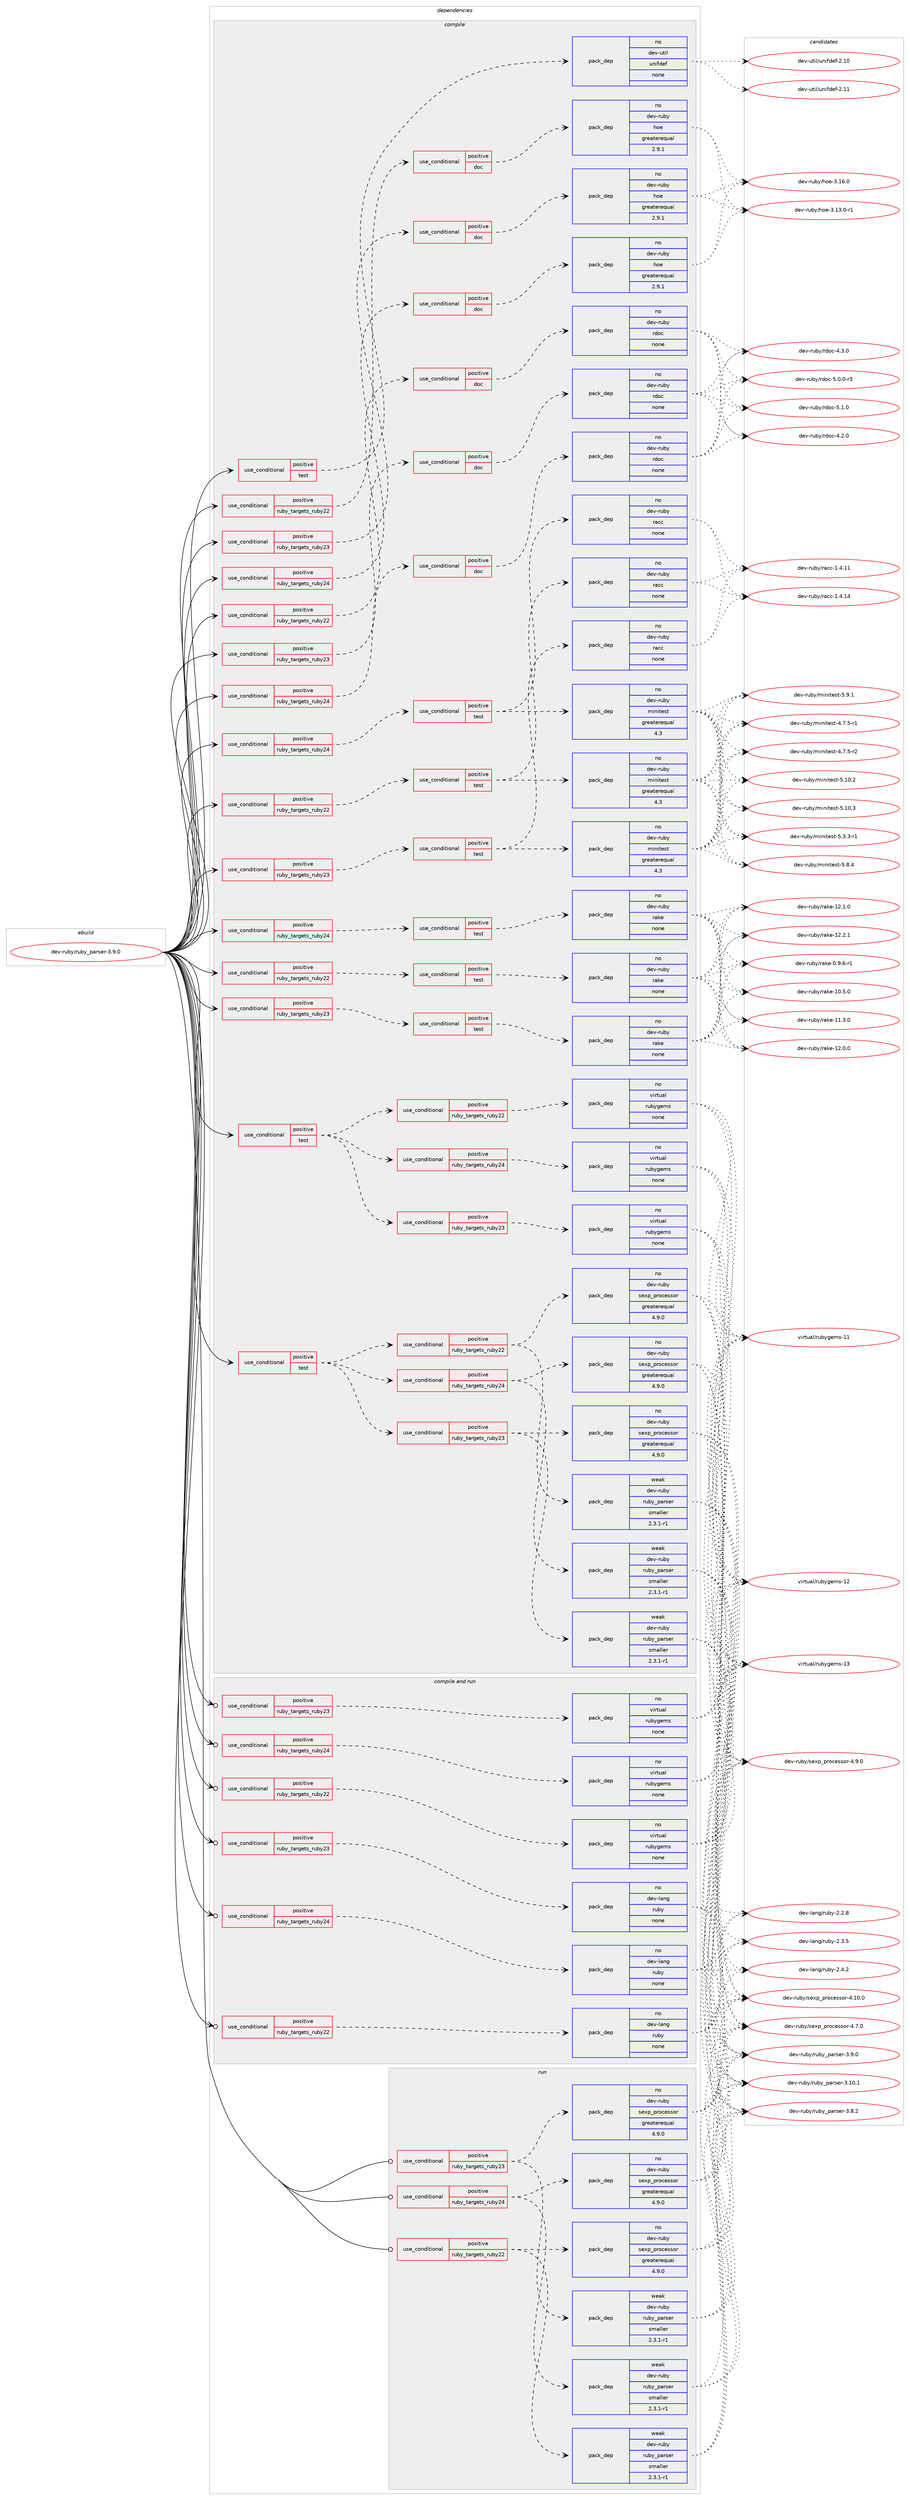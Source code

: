 digraph prolog {

# *************
# Graph options
# *************

newrank=true;
concentrate=true;
compound=true;
graph [rankdir=LR,fontname=Helvetica,fontsize=10,ranksep=1.5];#, ranksep=2.5, nodesep=0.2];
edge  [arrowhead=vee];
node  [fontname=Helvetica,fontsize=10];

# **********
# The ebuild
# **********

subgraph cluster_leftcol {
color=gray;
rank=same;
label=<<i>ebuild</i>>;
id [label="dev-ruby/ruby_parser-3.9.0", color=red, width=4, href="../dev-ruby/ruby_parser-3.9.0.svg"];
}

# ****************
# The dependencies
# ****************

subgraph cluster_midcol {
color=gray;
label=<<i>dependencies</i>>;
subgraph cluster_compile {
fillcolor="#eeeeee";
style=filled;
label=<<i>compile</i>>;
subgraph cond72195 {
dependency269146 [label=<<TABLE BORDER="0" CELLBORDER="1" CELLSPACING="0" CELLPADDING="4"><TR><TD ROWSPAN="3" CELLPADDING="10">use_conditional</TD></TR><TR><TD>positive</TD></TR><TR><TD>ruby_targets_ruby22</TD></TR></TABLE>>, shape=none, color=red];
subgraph cond72196 {
dependency269147 [label=<<TABLE BORDER="0" CELLBORDER="1" CELLSPACING="0" CELLPADDING="4"><TR><TD ROWSPAN="3" CELLPADDING="10">use_conditional</TD></TR><TR><TD>positive</TD></TR><TR><TD>doc</TD></TR></TABLE>>, shape=none, color=red];
subgraph pack192837 {
dependency269148 [label=<<TABLE BORDER="0" CELLBORDER="1" CELLSPACING="0" CELLPADDING="4" WIDTH="220"><TR><TD ROWSPAN="6" CELLPADDING="30">pack_dep</TD></TR><TR><TD WIDTH="110">no</TD></TR><TR><TD>dev-ruby</TD></TR><TR><TD>hoe</TD></TR><TR><TD>greaterequal</TD></TR><TR><TD>2.9.1</TD></TR></TABLE>>, shape=none, color=blue];
}
dependency269147:e -> dependency269148:w [weight=20,style="dashed",arrowhead="vee"];
}
dependency269146:e -> dependency269147:w [weight=20,style="dashed",arrowhead="vee"];
}
id:e -> dependency269146:w [weight=20,style="solid",arrowhead="vee"];
subgraph cond72197 {
dependency269149 [label=<<TABLE BORDER="0" CELLBORDER="1" CELLSPACING="0" CELLPADDING="4"><TR><TD ROWSPAN="3" CELLPADDING="10">use_conditional</TD></TR><TR><TD>positive</TD></TR><TR><TD>ruby_targets_ruby22</TD></TR></TABLE>>, shape=none, color=red];
subgraph cond72198 {
dependency269150 [label=<<TABLE BORDER="0" CELLBORDER="1" CELLSPACING="0" CELLPADDING="4"><TR><TD ROWSPAN="3" CELLPADDING="10">use_conditional</TD></TR><TR><TD>positive</TD></TR><TR><TD>doc</TD></TR></TABLE>>, shape=none, color=red];
subgraph pack192838 {
dependency269151 [label=<<TABLE BORDER="0" CELLBORDER="1" CELLSPACING="0" CELLPADDING="4" WIDTH="220"><TR><TD ROWSPAN="6" CELLPADDING="30">pack_dep</TD></TR><TR><TD WIDTH="110">no</TD></TR><TR><TD>dev-ruby</TD></TR><TR><TD>rdoc</TD></TR><TR><TD>none</TD></TR><TR><TD></TD></TR></TABLE>>, shape=none, color=blue];
}
dependency269150:e -> dependency269151:w [weight=20,style="dashed",arrowhead="vee"];
}
dependency269149:e -> dependency269150:w [weight=20,style="dashed",arrowhead="vee"];
}
id:e -> dependency269149:w [weight=20,style="solid",arrowhead="vee"];
subgraph cond72199 {
dependency269152 [label=<<TABLE BORDER="0" CELLBORDER="1" CELLSPACING="0" CELLPADDING="4"><TR><TD ROWSPAN="3" CELLPADDING="10">use_conditional</TD></TR><TR><TD>positive</TD></TR><TR><TD>ruby_targets_ruby22</TD></TR></TABLE>>, shape=none, color=red];
subgraph cond72200 {
dependency269153 [label=<<TABLE BORDER="0" CELLBORDER="1" CELLSPACING="0" CELLPADDING="4"><TR><TD ROWSPAN="3" CELLPADDING="10">use_conditional</TD></TR><TR><TD>positive</TD></TR><TR><TD>test</TD></TR></TABLE>>, shape=none, color=red];
subgraph pack192839 {
dependency269154 [label=<<TABLE BORDER="0" CELLBORDER="1" CELLSPACING="0" CELLPADDING="4" WIDTH="220"><TR><TD ROWSPAN="6" CELLPADDING="30">pack_dep</TD></TR><TR><TD WIDTH="110">no</TD></TR><TR><TD>dev-ruby</TD></TR><TR><TD>racc</TD></TR><TR><TD>none</TD></TR><TR><TD></TD></TR></TABLE>>, shape=none, color=blue];
}
dependency269153:e -> dependency269154:w [weight=20,style="dashed",arrowhead="vee"];
subgraph pack192840 {
dependency269155 [label=<<TABLE BORDER="0" CELLBORDER="1" CELLSPACING="0" CELLPADDING="4" WIDTH="220"><TR><TD ROWSPAN="6" CELLPADDING="30">pack_dep</TD></TR><TR><TD WIDTH="110">no</TD></TR><TR><TD>dev-ruby</TD></TR><TR><TD>minitest</TD></TR><TR><TD>greaterequal</TD></TR><TR><TD>4.3</TD></TR></TABLE>>, shape=none, color=blue];
}
dependency269153:e -> dependency269155:w [weight=20,style="dashed",arrowhead="vee"];
}
dependency269152:e -> dependency269153:w [weight=20,style="dashed",arrowhead="vee"];
}
id:e -> dependency269152:w [weight=20,style="solid",arrowhead="vee"];
subgraph cond72201 {
dependency269156 [label=<<TABLE BORDER="0" CELLBORDER="1" CELLSPACING="0" CELLPADDING="4"><TR><TD ROWSPAN="3" CELLPADDING="10">use_conditional</TD></TR><TR><TD>positive</TD></TR><TR><TD>ruby_targets_ruby22</TD></TR></TABLE>>, shape=none, color=red];
subgraph cond72202 {
dependency269157 [label=<<TABLE BORDER="0" CELLBORDER="1" CELLSPACING="0" CELLPADDING="4"><TR><TD ROWSPAN="3" CELLPADDING="10">use_conditional</TD></TR><TR><TD>positive</TD></TR><TR><TD>test</TD></TR></TABLE>>, shape=none, color=red];
subgraph pack192841 {
dependency269158 [label=<<TABLE BORDER="0" CELLBORDER="1" CELLSPACING="0" CELLPADDING="4" WIDTH="220"><TR><TD ROWSPAN="6" CELLPADDING="30">pack_dep</TD></TR><TR><TD WIDTH="110">no</TD></TR><TR><TD>dev-ruby</TD></TR><TR><TD>rake</TD></TR><TR><TD>none</TD></TR><TR><TD></TD></TR></TABLE>>, shape=none, color=blue];
}
dependency269157:e -> dependency269158:w [weight=20,style="dashed",arrowhead="vee"];
}
dependency269156:e -> dependency269157:w [weight=20,style="dashed",arrowhead="vee"];
}
id:e -> dependency269156:w [weight=20,style="solid",arrowhead="vee"];
subgraph cond72203 {
dependency269159 [label=<<TABLE BORDER="0" CELLBORDER="1" CELLSPACING="0" CELLPADDING="4"><TR><TD ROWSPAN="3" CELLPADDING="10">use_conditional</TD></TR><TR><TD>positive</TD></TR><TR><TD>ruby_targets_ruby23</TD></TR></TABLE>>, shape=none, color=red];
subgraph cond72204 {
dependency269160 [label=<<TABLE BORDER="0" CELLBORDER="1" CELLSPACING="0" CELLPADDING="4"><TR><TD ROWSPAN="3" CELLPADDING="10">use_conditional</TD></TR><TR><TD>positive</TD></TR><TR><TD>doc</TD></TR></TABLE>>, shape=none, color=red];
subgraph pack192842 {
dependency269161 [label=<<TABLE BORDER="0" CELLBORDER="1" CELLSPACING="0" CELLPADDING="4" WIDTH="220"><TR><TD ROWSPAN="6" CELLPADDING="30">pack_dep</TD></TR><TR><TD WIDTH="110">no</TD></TR><TR><TD>dev-ruby</TD></TR><TR><TD>hoe</TD></TR><TR><TD>greaterequal</TD></TR><TR><TD>2.9.1</TD></TR></TABLE>>, shape=none, color=blue];
}
dependency269160:e -> dependency269161:w [weight=20,style="dashed",arrowhead="vee"];
}
dependency269159:e -> dependency269160:w [weight=20,style="dashed",arrowhead="vee"];
}
id:e -> dependency269159:w [weight=20,style="solid",arrowhead="vee"];
subgraph cond72205 {
dependency269162 [label=<<TABLE BORDER="0" CELLBORDER="1" CELLSPACING="0" CELLPADDING="4"><TR><TD ROWSPAN="3" CELLPADDING="10">use_conditional</TD></TR><TR><TD>positive</TD></TR><TR><TD>ruby_targets_ruby23</TD></TR></TABLE>>, shape=none, color=red];
subgraph cond72206 {
dependency269163 [label=<<TABLE BORDER="0" CELLBORDER="1" CELLSPACING="0" CELLPADDING="4"><TR><TD ROWSPAN="3" CELLPADDING="10">use_conditional</TD></TR><TR><TD>positive</TD></TR><TR><TD>doc</TD></TR></TABLE>>, shape=none, color=red];
subgraph pack192843 {
dependency269164 [label=<<TABLE BORDER="0" CELLBORDER="1" CELLSPACING="0" CELLPADDING="4" WIDTH="220"><TR><TD ROWSPAN="6" CELLPADDING="30">pack_dep</TD></TR><TR><TD WIDTH="110">no</TD></TR><TR><TD>dev-ruby</TD></TR><TR><TD>rdoc</TD></TR><TR><TD>none</TD></TR><TR><TD></TD></TR></TABLE>>, shape=none, color=blue];
}
dependency269163:e -> dependency269164:w [weight=20,style="dashed",arrowhead="vee"];
}
dependency269162:e -> dependency269163:w [weight=20,style="dashed",arrowhead="vee"];
}
id:e -> dependency269162:w [weight=20,style="solid",arrowhead="vee"];
subgraph cond72207 {
dependency269165 [label=<<TABLE BORDER="0" CELLBORDER="1" CELLSPACING="0" CELLPADDING="4"><TR><TD ROWSPAN="3" CELLPADDING="10">use_conditional</TD></TR><TR><TD>positive</TD></TR><TR><TD>ruby_targets_ruby23</TD></TR></TABLE>>, shape=none, color=red];
subgraph cond72208 {
dependency269166 [label=<<TABLE BORDER="0" CELLBORDER="1" CELLSPACING="0" CELLPADDING="4"><TR><TD ROWSPAN="3" CELLPADDING="10">use_conditional</TD></TR><TR><TD>positive</TD></TR><TR><TD>test</TD></TR></TABLE>>, shape=none, color=red];
subgraph pack192844 {
dependency269167 [label=<<TABLE BORDER="0" CELLBORDER="1" CELLSPACING="0" CELLPADDING="4" WIDTH="220"><TR><TD ROWSPAN="6" CELLPADDING="30">pack_dep</TD></TR><TR><TD WIDTH="110">no</TD></TR><TR><TD>dev-ruby</TD></TR><TR><TD>racc</TD></TR><TR><TD>none</TD></TR><TR><TD></TD></TR></TABLE>>, shape=none, color=blue];
}
dependency269166:e -> dependency269167:w [weight=20,style="dashed",arrowhead="vee"];
subgraph pack192845 {
dependency269168 [label=<<TABLE BORDER="0" CELLBORDER="1" CELLSPACING="0" CELLPADDING="4" WIDTH="220"><TR><TD ROWSPAN="6" CELLPADDING="30">pack_dep</TD></TR><TR><TD WIDTH="110">no</TD></TR><TR><TD>dev-ruby</TD></TR><TR><TD>minitest</TD></TR><TR><TD>greaterequal</TD></TR><TR><TD>4.3</TD></TR></TABLE>>, shape=none, color=blue];
}
dependency269166:e -> dependency269168:w [weight=20,style="dashed",arrowhead="vee"];
}
dependency269165:e -> dependency269166:w [weight=20,style="dashed",arrowhead="vee"];
}
id:e -> dependency269165:w [weight=20,style="solid",arrowhead="vee"];
subgraph cond72209 {
dependency269169 [label=<<TABLE BORDER="0" CELLBORDER="1" CELLSPACING="0" CELLPADDING="4"><TR><TD ROWSPAN="3" CELLPADDING="10">use_conditional</TD></TR><TR><TD>positive</TD></TR><TR><TD>ruby_targets_ruby23</TD></TR></TABLE>>, shape=none, color=red];
subgraph cond72210 {
dependency269170 [label=<<TABLE BORDER="0" CELLBORDER="1" CELLSPACING="0" CELLPADDING="4"><TR><TD ROWSPAN="3" CELLPADDING="10">use_conditional</TD></TR><TR><TD>positive</TD></TR><TR><TD>test</TD></TR></TABLE>>, shape=none, color=red];
subgraph pack192846 {
dependency269171 [label=<<TABLE BORDER="0" CELLBORDER="1" CELLSPACING="0" CELLPADDING="4" WIDTH="220"><TR><TD ROWSPAN="6" CELLPADDING="30">pack_dep</TD></TR><TR><TD WIDTH="110">no</TD></TR><TR><TD>dev-ruby</TD></TR><TR><TD>rake</TD></TR><TR><TD>none</TD></TR><TR><TD></TD></TR></TABLE>>, shape=none, color=blue];
}
dependency269170:e -> dependency269171:w [weight=20,style="dashed",arrowhead="vee"];
}
dependency269169:e -> dependency269170:w [weight=20,style="dashed",arrowhead="vee"];
}
id:e -> dependency269169:w [weight=20,style="solid",arrowhead="vee"];
subgraph cond72211 {
dependency269172 [label=<<TABLE BORDER="0" CELLBORDER="1" CELLSPACING="0" CELLPADDING="4"><TR><TD ROWSPAN="3" CELLPADDING="10">use_conditional</TD></TR><TR><TD>positive</TD></TR><TR><TD>ruby_targets_ruby24</TD></TR></TABLE>>, shape=none, color=red];
subgraph cond72212 {
dependency269173 [label=<<TABLE BORDER="0" CELLBORDER="1" CELLSPACING="0" CELLPADDING="4"><TR><TD ROWSPAN="3" CELLPADDING="10">use_conditional</TD></TR><TR><TD>positive</TD></TR><TR><TD>doc</TD></TR></TABLE>>, shape=none, color=red];
subgraph pack192847 {
dependency269174 [label=<<TABLE BORDER="0" CELLBORDER="1" CELLSPACING="0" CELLPADDING="4" WIDTH="220"><TR><TD ROWSPAN="6" CELLPADDING="30">pack_dep</TD></TR><TR><TD WIDTH="110">no</TD></TR><TR><TD>dev-ruby</TD></TR><TR><TD>hoe</TD></TR><TR><TD>greaterequal</TD></TR><TR><TD>2.9.1</TD></TR></TABLE>>, shape=none, color=blue];
}
dependency269173:e -> dependency269174:w [weight=20,style="dashed",arrowhead="vee"];
}
dependency269172:e -> dependency269173:w [weight=20,style="dashed",arrowhead="vee"];
}
id:e -> dependency269172:w [weight=20,style="solid",arrowhead="vee"];
subgraph cond72213 {
dependency269175 [label=<<TABLE BORDER="0" CELLBORDER="1" CELLSPACING="0" CELLPADDING="4"><TR><TD ROWSPAN="3" CELLPADDING="10">use_conditional</TD></TR><TR><TD>positive</TD></TR><TR><TD>ruby_targets_ruby24</TD></TR></TABLE>>, shape=none, color=red];
subgraph cond72214 {
dependency269176 [label=<<TABLE BORDER="0" CELLBORDER="1" CELLSPACING="0" CELLPADDING="4"><TR><TD ROWSPAN="3" CELLPADDING="10">use_conditional</TD></TR><TR><TD>positive</TD></TR><TR><TD>doc</TD></TR></TABLE>>, shape=none, color=red];
subgraph pack192848 {
dependency269177 [label=<<TABLE BORDER="0" CELLBORDER="1" CELLSPACING="0" CELLPADDING="4" WIDTH="220"><TR><TD ROWSPAN="6" CELLPADDING="30">pack_dep</TD></TR><TR><TD WIDTH="110">no</TD></TR><TR><TD>dev-ruby</TD></TR><TR><TD>rdoc</TD></TR><TR><TD>none</TD></TR><TR><TD></TD></TR></TABLE>>, shape=none, color=blue];
}
dependency269176:e -> dependency269177:w [weight=20,style="dashed",arrowhead="vee"];
}
dependency269175:e -> dependency269176:w [weight=20,style="dashed",arrowhead="vee"];
}
id:e -> dependency269175:w [weight=20,style="solid",arrowhead="vee"];
subgraph cond72215 {
dependency269178 [label=<<TABLE BORDER="0" CELLBORDER="1" CELLSPACING="0" CELLPADDING="4"><TR><TD ROWSPAN="3" CELLPADDING="10">use_conditional</TD></TR><TR><TD>positive</TD></TR><TR><TD>ruby_targets_ruby24</TD></TR></TABLE>>, shape=none, color=red];
subgraph cond72216 {
dependency269179 [label=<<TABLE BORDER="0" CELLBORDER="1" CELLSPACING="0" CELLPADDING="4"><TR><TD ROWSPAN="3" CELLPADDING="10">use_conditional</TD></TR><TR><TD>positive</TD></TR><TR><TD>test</TD></TR></TABLE>>, shape=none, color=red];
subgraph pack192849 {
dependency269180 [label=<<TABLE BORDER="0" CELLBORDER="1" CELLSPACING="0" CELLPADDING="4" WIDTH="220"><TR><TD ROWSPAN="6" CELLPADDING="30">pack_dep</TD></TR><TR><TD WIDTH="110">no</TD></TR><TR><TD>dev-ruby</TD></TR><TR><TD>racc</TD></TR><TR><TD>none</TD></TR><TR><TD></TD></TR></TABLE>>, shape=none, color=blue];
}
dependency269179:e -> dependency269180:w [weight=20,style="dashed",arrowhead="vee"];
subgraph pack192850 {
dependency269181 [label=<<TABLE BORDER="0" CELLBORDER="1" CELLSPACING="0" CELLPADDING="4" WIDTH="220"><TR><TD ROWSPAN="6" CELLPADDING="30">pack_dep</TD></TR><TR><TD WIDTH="110">no</TD></TR><TR><TD>dev-ruby</TD></TR><TR><TD>minitest</TD></TR><TR><TD>greaterequal</TD></TR><TR><TD>4.3</TD></TR></TABLE>>, shape=none, color=blue];
}
dependency269179:e -> dependency269181:w [weight=20,style="dashed",arrowhead="vee"];
}
dependency269178:e -> dependency269179:w [weight=20,style="dashed",arrowhead="vee"];
}
id:e -> dependency269178:w [weight=20,style="solid",arrowhead="vee"];
subgraph cond72217 {
dependency269182 [label=<<TABLE BORDER="0" CELLBORDER="1" CELLSPACING="0" CELLPADDING="4"><TR><TD ROWSPAN="3" CELLPADDING="10">use_conditional</TD></TR><TR><TD>positive</TD></TR><TR><TD>ruby_targets_ruby24</TD></TR></TABLE>>, shape=none, color=red];
subgraph cond72218 {
dependency269183 [label=<<TABLE BORDER="0" CELLBORDER="1" CELLSPACING="0" CELLPADDING="4"><TR><TD ROWSPAN="3" CELLPADDING="10">use_conditional</TD></TR><TR><TD>positive</TD></TR><TR><TD>test</TD></TR></TABLE>>, shape=none, color=red];
subgraph pack192851 {
dependency269184 [label=<<TABLE BORDER="0" CELLBORDER="1" CELLSPACING="0" CELLPADDING="4" WIDTH="220"><TR><TD ROWSPAN="6" CELLPADDING="30">pack_dep</TD></TR><TR><TD WIDTH="110">no</TD></TR><TR><TD>dev-ruby</TD></TR><TR><TD>rake</TD></TR><TR><TD>none</TD></TR><TR><TD></TD></TR></TABLE>>, shape=none, color=blue];
}
dependency269183:e -> dependency269184:w [weight=20,style="dashed",arrowhead="vee"];
}
dependency269182:e -> dependency269183:w [weight=20,style="dashed",arrowhead="vee"];
}
id:e -> dependency269182:w [weight=20,style="solid",arrowhead="vee"];
subgraph cond72219 {
dependency269185 [label=<<TABLE BORDER="0" CELLBORDER="1" CELLSPACING="0" CELLPADDING="4"><TR><TD ROWSPAN="3" CELLPADDING="10">use_conditional</TD></TR><TR><TD>positive</TD></TR><TR><TD>test</TD></TR></TABLE>>, shape=none, color=red];
subgraph cond72220 {
dependency269186 [label=<<TABLE BORDER="0" CELLBORDER="1" CELLSPACING="0" CELLPADDING="4"><TR><TD ROWSPAN="3" CELLPADDING="10">use_conditional</TD></TR><TR><TD>positive</TD></TR><TR><TD>ruby_targets_ruby22</TD></TR></TABLE>>, shape=none, color=red];
subgraph pack192852 {
dependency269187 [label=<<TABLE BORDER="0" CELLBORDER="1" CELLSPACING="0" CELLPADDING="4" WIDTH="220"><TR><TD ROWSPAN="6" CELLPADDING="30">pack_dep</TD></TR><TR><TD WIDTH="110">no</TD></TR><TR><TD>dev-ruby</TD></TR><TR><TD>sexp_processor</TD></TR><TR><TD>greaterequal</TD></TR><TR><TD>4.9.0</TD></TR></TABLE>>, shape=none, color=blue];
}
dependency269186:e -> dependency269187:w [weight=20,style="dashed",arrowhead="vee"];
subgraph pack192853 {
dependency269188 [label=<<TABLE BORDER="0" CELLBORDER="1" CELLSPACING="0" CELLPADDING="4" WIDTH="220"><TR><TD ROWSPAN="6" CELLPADDING="30">pack_dep</TD></TR><TR><TD WIDTH="110">weak</TD></TR><TR><TD>dev-ruby</TD></TR><TR><TD>ruby_parser</TD></TR><TR><TD>smaller</TD></TR><TR><TD>2.3.1-r1</TD></TR></TABLE>>, shape=none, color=blue];
}
dependency269186:e -> dependency269188:w [weight=20,style="dashed",arrowhead="vee"];
}
dependency269185:e -> dependency269186:w [weight=20,style="dashed",arrowhead="vee"];
subgraph cond72221 {
dependency269189 [label=<<TABLE BORDER="0" CELLBORDER="1" CELLSPACING="0" CELLPADDING="4"><TR><TD ROWSPAN="3" CELLPADDING="10">use_conditional</TD></TR><TR><TD>positive</TD></TR><TR><TD>ruby_targets_ruby23</TD></TR></TABLE>>, shape=none, color=red];
subgraph pack192854 {
dependency269190 [label=<<TABLE BORDER="0" CELLBORDER="1" CELLSPACING="0" CELLPADDING="4" WIDTH="220"><TR><TD ROWSPAN="6" CELLPADDING="30">pack_dep</TD></TR><TR><TD WIDTH="110">no</TD></TR><TR><TD>dev-ruby</TD></TR><TR><TD>sexp_processor</TD></TR><TR><TD>greaterequal</TD></TR><TR><TD>4.9.0</TD></TR></TABLE>>, shape=none, color=blue];
}
dependency269189:e -> dependency269190:w [weight=20,style="dashed",arrowhead="vee"];
subgraph pack192855 {
dependency269191 [label=<<TABLE BORDER="0" CELLBORDER="1" CELLSPACING="0" CELLPADDING="4" WIDTH="220"><TR><TD ROWSPAN="6" CELLPADDING="30">pack_dep</TD></TR><TR><TD WIDTH="110">weak</TD></TR><TR><TD>dev-ruby</TD></TR><TR><TD>ruby_parser</TD></TR><TR><TD>smaller</TD></TR><TR><TD>2.3.1-r1</TD></TR></TABLE>>, shape=none, color=blue];
}
dependency269189:e -> dependency269191:w [weight=20,style="dashed",arrowhead="vee"];
}
dependency269185:e -> dependency269189:w [weight=20,style="dashed",arrowhead="vee"];
subgraph cond72222 {
dependency269192 [label=<<TABLE BORDER="0" CELLBORDER="1" CELLSPACING="0" CELLPADDING="4"><TR><TD ROWSPAN="3" CELLPADDING="10">use_conditional</TD></TR><TR><TD>positive</TD></TR><TR><TD>ruby_targets_ruby24</TD></TR></TABLE>>, shape=none, color=red];
subgraph pack192856 {
dependency269193 [label=<<TABLE BORDER="0" CELLBORDER="1" CELLSPACING="0" CELLPADDING="4" WIDTH="220"><TR><TD ROWSPAN="6" CELLPADDING="30">pack_dep</TD></TR><TR><TD WIDTH="110">no</TD></TR><TR><TD>dev-ruby</TD></TR><TR><TD>sexp_processor</TD></TR><TR><TD>greaterequal</TD></TR><TR><TD>4.9.0</TD></TR></TABLE>>, shape=none, color=blue];
}
dependency269192:e -> dependency269193:w [weight=20,style="dashed",arrowhead="vee"];
subgraph pack192857 {
dependency269194 [label=<<TABLE BORDER="0" CELLBORDER="1" CELLSPACING="0" CELLPADDING="4" WIDTH="220"><TR><TD ROWSPAN="6" CELLPADDING="30">pack_dep</TD></TR><TR><TD WIDTH="110">weak</TD></TR><TR><TD>dev-ruby</TD></TR><TR><TD>ruby_parser</TD></TR><TR><TD>smaller</TD></TR><TR><TD>2.3.1-r1</TD></TR></TABLE>>, shape=none, color=blue];
}
dependency269192:e -> dependency269194:w [weight=20,style="dashed",arrowhead="vee"];
}
dependency269185:e -> dependency269192:w [weight=20,style="dashed",arrowhead="vee"];
}
id:e -> dependency269185:w [weight=20,style="solid",arrowhead="vee"];
subgraph cond72223 {
dependency269195 [label=<<TABLE BORDER="0" CELLBORDER="1" CELLSPACING="0" CELLPADDING="4"><TR><TD ROWSPAN="3" CELLPADDING="10">use_conditional</TD></TR><TR><TD>positive</TD></TR><TR><TD>test</TD></TR></TABLE>>, shape=none, color=red];
subgraph cond72224 {
dependency269196 [label=<<TABLE BORDER="0" CELLBORDER="1" CELLSPACING="0" CELLPADDING="4"><TR><TD ROWSPAN="3" CELLPADDING="10">use_conditional</TD></TR><TR><TD>positive</TD></TR><TR><TD>ruby_targets_ruby22</TD></TR></TABLE>>, shape=none, color=red];
subgraph pack192858 {
dependency269197 [label=<<TABLE BORDER="0" CELLBORDER="1" CELLSPACING="0" CELLPADDING="4" WIDTH="220"><TR><TD ROWSPAN="6" CELLPADDING="30">pack_dep</TD></TR><TR><TD WIDTH="110">no</TD></TR><TR><TD>virtual</TD></TR><TR><TD>rubygems</TD></TR><TR><TD>none</TD></TR><TR><TD></TD></TR></TABLE>>, shape=none, color=blue];
}
dependency269196:e -> dependency269197:w [weight=20,style="dashed",arrowhead="vee"];
}
dependency269195:e -> dependency269196:w [weight=20,style="dashed",arrowhead="vee"];
subgraph cond72225 {
dependency269198 [label=<<TABLE BORDER="0" CELLBORDER="1" CELLSPACING="0" CELLPADDING="4"><TR><TD ROWSPAN="3" CELLPADDING="10">use_conditional</TD></TR><TR><TD>positive</TD></TR><TR><TD>ruby_targets_ruby23</TD></TR></TABLE>>, shape=none, color=red];
subgraph pack192859 {
dependency269199 [label=<<TABLE BORDER="0" CELLBORDER="1" CELLSPACING="0" CELLPADDING="4" WIDTH="220"><TR><TD ROWSPAN="6" CELLPADDING="30">pack_dep</TD></TR><TR><TD WIDTH="110">no</TD></TR><TR><TD>virtual</TD></TR><TR><TD>rubygems</TD></TR><TR><TD>none</TD></TR><TR><TD></TD></TR></TABLE>>, shape=none, color=blue];
}
dependency269198:e -> dependency269199:w [weight=20,style="dashed",arrowhead="vee"];
}
dependency269195:e -> dependency269198:w [weight=20,style="dashed",arrowhead="vee"];
subgraph cond72226 {
dependency269200 [label=<<TABLE BORDER="0" CELLBORDER="1" CELLSPACING="0" CELLPADDING="4"><TR><TD ROWSPAN="3" CELLPADDING="10">use_conditional</TD></TR><TR><TD>positive</TD></TR><TR><TD>ruby_targets_ruby24</TD></TR></TABLE>>, shape=none, color=red];
subgraph pack192860 {
dependency269201 [label=<<TABLE BORDER="0" CELLBORDER="1" CELLSPACING="0" CELLPADDING="4" WIDTH="220"><TR><TD ROWSPAN="6" CELLPADDING="30">pack_dep</TD></TR><TR><TD WIDTH="110">no</TD></TR><TR><TD>virtual</TD></TR><TR><TD>rubygems</TD></TR><TR><TD>none</TD></TR><TR><TD></TD></TR></TABLE>>, shape=none, color=blue];
}
dependency269200:e -> dependency269201:w [weight=20,style="dashed",arrowhead="vee"];
}
dependency269195:e -> dependency269200:w [weight=20,style="dashed",arrowhead="vee"];
}
id:e -> dependency269195:w [weight=20,style="solid",arrowhead="vee"];
subgraph cond72227 {
dependency269202 [label=<<TABLE BORDER="0" CELLBORDER="1" CELLSPACING="0" CELLPADDING="4"><TR><TD ROWSPAN="3" CELLPADDING="10">use_conditional</TD></TR><TR><TD>positive</TD></TR><TR><TD>test</TD></TR></TABLE>>, shape=none, color=red];
subgraph pack192861 {
dependency269203 [label=<<TABLE BORDER="0" CELLBORDER="1" CELLSPACING="0" CELLPADDING="4" WIDTH="220"><TR><TD ROWSPAN="6" CELLPADDING="30">pack_dep</TD></TR><TR><TD WIDTH="110">no</TD></TR><TR><TD>dev-util</TD></TR><TR><TD>unifdef</TD></TR><TR><TD>none</TD></TR><TR><TD></TD></TR></TABLE>>, shape=none, color=blue];
}
dependency269202:e -> dependency269203:w [weight=20,style="dashed",arrowhead="vee"];
}
id:e -> dependency269202:w [weight=20,style="solid",arrowhead="vee"];
}
subgraph cluster_compileandrun {
fillcolor="#eeeeee";
style=filled;
label=<<i>compile and run</i>>;
subgraph cond72228 {
dependency269204 [label=<<TABLE BORDER="0" CELLBORDER="1" CELLSPACING="0" CELLPADDING="4"><TR><TD ROWSPAN="3" CELLPADDING="10">use_conditional</TD></TR><TR><TD>positive</TD></TR><TR><TD>ruby_targets_ruby22</TD></TR></TABLE>>, shape=none, color=red];
subgraph pack192862 {
dependency269205 [label=<<TABLE BORDER="0" CELLBORDER="1" CELLSPACING="0" CELLPADDING="4" WIDTH="220"><TR><TD ROWSPAN="6" CELLPADDING="30">pack_dep</TD></TR><TR><TD WIDTH="110">no</TD></TR><TR><TD>dev-lang</TD></TR><TR><TD>ruby</TD></TR><TR><TD>none</TD></TR><TR><TD></TD></TR></TABLE>>, shape=none, color=blue];
}
dependency269204:e -> dependency269205:w [weight=20,style="dashed",arrowhead="vee"];
}
id:e -> dependency269204:w [weight=20,style="solid",arrowhead="odotvee"];
subgraph cond72229 {
dependency269206 [label=<<TABLE BORDER="0" CELLBORDER="1" CELLSPACING="0" CELLPADDING="4"><TR><TD ROWSPAN="3" CELLPADDING="10">use_conditional</TD></TR><TR><TD>positive</TD></TR><TR><TD>ruby_targets_ruby22</TD></TR></TABLE>>, shape=none, color=red];
subgraph pack192863 {
dependency269207 [label=<<TABLE BORDER="0" CELLBORDER="1" CELLSPACING="0" CELLPADDING="4" WIDTH="220"><TR><TD ROWSPAN="6" CELLPADDING="30">pack_dep</TD></TR><TR><TD WIDTH="110">no</TD></TR><TR><TD>virtual</TD></TR><TR><TD>rubygems</TD></TR><TR><TD>none</TD></TR><TR><TD></TD></TR></TABLE>>, shape=none, color=blue];
}
dependency269206:e -> dependency269207:w [weight=20,style="dashed",arrowhead="vee"];
}
id:e -> dependency269206:w [weight=20,style="solid",arrowhead="odotvee"];
subgraph cond72230 {
dependency269208 [label=<<TABLE BORDER="0" CELLBORDER="1" CELLSPACING="0" CELLPADDING="4"><TR><TD ROWSPAN="3" CELLPADDING="10">use_conditional</TD></TR><TR><TD>positive</TD></TR><TR><TD>ruby_targets_ruby23</TD></TR></TABLE>>, shape=none, color=red];
subgraph pack192864 {
dependency269209 [label=<<TABLE BORDER="0" CELLBORDER="1" CELLSPACING="0" CELLPADDING="4" WIDTH="220"><TR><TD ROWSPAN="6" CELLPADDING="30">pack_dep</TD></TR><TR><TD WIDTH="110">no</TD></TR><TR><TD>dev-lang</TD></TR><TR><TD>ruby</TD></TR><TR><TD>none</TD></TR><TR><TD></TD></TR></TABLE>>, shape=none, color=blue];
}
dependency269208:e -> dependency269209:w [weight=20,style="dashed",arrowhead="vee"];
}
id:e -> dependency269208:w [weight=20,style="solid",arrowhead="odotvee"];
subgraph cond72231 {
dependency269210 [label=<<TABLE BORDER="0" CELLBORDER="1" CELLSPACING="0" CELLPADDING="4"><TR><TD ROWSPAN="3" CELLPADDING="10">use_conditional</TD></TR><TR><TD>positive</TD></TR><TR><TD>ruby_targets_ruby23</TD></TR></TABLE>>, shape=none, color=red];
subgraph pack192865 {
dependency269211 [label=<<TABLE BORDER="0" CELLBORDER="1" CELLSPACING="0" CELLPADDING="4" WIDTH="220"><TR><TD ROWSPAN="6" CELLPADDING="30">pack_dep</TD></TR><TR><TD WIDTH="110">no</TD></TR><TR><TD>virtual</TD></TR><TR><TD>rubygems</TD></TR><TR><TD>none</TD></TR><TR><TD></TD></TR></TABLE>>, shape=none, color=blue];
}
dependency269210:e -> dependency269211:w [weight=20,style="dashed",arrowhead="vee"];
}
id:e -> dependency269210:w [weight=20,style="solid",arrowhead="odotvee"];
subgraph cond72232 {
dependency269212 [label=<<TABLE BORDER="0" CELLBORDER="1" CELLSPACING="0" CELLPADDING="4"><TR><TD ROWSPAN="3" CELLPADDING="10">use_conditional</TD></TR><TR><TD>positive</TD></TR><TR><TD>ruby_targets_ruby24</TD></TR></TABLE>>, shape=none, color=red];
subgraph pack192866 {
dependency269213 [label=<<TABLE BORDER="0" CELLBORDER="1" CELLSPACING="0" CELLPADDING="4" WIDTH="220"><TR><TD ROWSPAN="6" CELLPADDING="30">pack_dep</TD></TR><TR><TD WIDTH="110">no</TD></TR><TR><TD>dev-lang</TD></TR><TR><TD>ruby</TD></TR><TR><TD>none</TD></TR><TR><TD></TD></TR></TABLE>>, shape=none, color=blue];
}
dependency269212:e -> dependency269213:w [weight=20,style="dashed",arrowhead="vee"];
}
id:e -> dependency269212:w [weight=20,style="solid",arrowhead="odotvee"];
subgraph cond72233 {
dependency269214 [label=<<TABLE BORDER="0" CELLBORDER="1" CELLSPACING="0" CELLPADDING="4"><TR><TD ROWSPAN="3" CELLPADDING="10">use_conditional</TD></TR><TR><TD>positive</TD></TR><TR><TD>ruby_targets_ruby24</TD></TR></TABLE>>, shape=none, color=red];
subgraph pack192867 {
dependency269215 [label=<<TABLE BORDER="0" CELLBORDER="1" CELLSPACING="0" CELLPADDING="4" WIDTH="220"><TR><TD ROWSPAN="6" CELLPADDING="30">pack_dep</TD></TR><TR><TD WIDTH="110">no</TD></TR><TR><TD>virtual</TD></TR><TR><TD>rubygems</TD></TR><TR><TD>none</TD></TR><TR><TD></TD></TR></TABLE>>, shape=none, color=blue];
}
dependency269214:e -> dependency269215:w [weight=20,style="dashed",arrowhead="vee"];
}
id:e -> dependency269214:w [weight=20,style="solid",arrowhead="odotvee"];
}
subgraph cluster_run {
fillcolor="#eeeeee";
style=filled;
label=<<i>run</i>>;
subgraph cond72234 {
dependency269216 [label=<<TABLE BORDER="0" CELLBORDER="1" CELLSPACING="0" CELLPADDING="4"><TR><TD ROWSPAN="3" CELLPADDING="10">use_conditional</TD></TR><TR><TD>positive</TD></TR><TR><TD>ruby_targets_ruby22</TD></TR></TABLE>>, shape=none, color=red];
subgraph pack192868 {
dependency269217 [label=<<TABLE BORDER="0" CELLBORDER="1" CELLSPACING="0" CELLPADDING="4" WIDTH="220"><TR><TD ROWSPAN="6" CELLPADDING="30">pack_dep</TD></TR><TR><TD WIDTH="110">no</TD></TR><TR><TD>dev-ruby</TD></TR><TR><TD>sexp_processor</TD></TR><TR><TD>greaterequal</TD></TR><TR><TD>4.9.0</TD></TR></TABLE>>, shape=none, color=blue];
}
dependency269216:e -> dependency269217:w [weight=20,style="dashed",arrowhead="vee"];
subgraph pack192869 {
dependency269218 [label=<<TABLE BORDER="0" CELLBORDER="1" CELLSPACING="0" CELLPADDING="4" WIDTH="220"><TR><TD ROWSPAN="6" CELLPADDING="30">pack_dep</TD></TR><TR><TD WIDTH="110">weak</TD></TR><TR><TD>dev-ruby</TD></TR><TR><TD>ruby_parser</TD></TR><TR><TD>smaller</TD></TR><TR><TD>2.3.1-r1</TD></TR></TABLE>>, shape=none, color=blue];
}
dependency269216:e -> dependency269218:w [weight=20,style="dashed",arrowhead="vee"];
}
id:e -> dependency269216:w [weight=20,style="solid",arrowhead="odot"];
subgraph cond72235 {
dependency269219 [label=<<TABLE BORDER="0" CELLBORDER="1" CELLSPACING="0" CELLPADDING="4"><TR><TD ROWSPAN="3" CELLPADDING="10">use_conditional</TD></TR><TR><TD>positive</TD></TR><TR><TD>ruby_targets_ruby23</TD></TR></TABLE>>, shape=none, color=red];
subgraph pack192870 {
dependency269220 [label=<<TABLE BORDER="0" CELLBORDER="1" CELLSPACING="0" CELLPADDING="4" WIDTH="220"><TR><TD ROWSPAN="6" CELLPADDING="30">pack_dep</TD></TR><TR><TD WIDTH="110">no</TD></TR><TR><TD>dev-ruby</TD></TR><TR><TD>sexp_processor</TD></TR><TR><TD>greaterequal</TD></TR><TR><TD>4.9.0</TD></TR></TABLE>>, shape=none, color=blue];
}
dependency269219:e -> dependency269220:w [weight=20,style="dashed",arrowhead="vee"];
subgraph pack192871 {
dependency269221 [label=<<TABLE BORDER="0" CELLBORDER="1" CELLSPACING="0" CELLPADDING="4" WIDTH="220"><TR><TD ROWSPAN="6" CELLPADDING="30">pack_dep</TD></TR><TR><TD WIDTH="110">weak</TD></TR><TR><TD>dev-ruby</TD></TR><TR><TD>ruby_parser</TD></TR><TR><TD>smaller</TD></TR><TR><TD>2.3.1-r1</TD></TR></TABLE>>, shape=none, color=blue];
}
dependency269219:e -> dependency269221:w [weight=20,style="dashed",arrowhead="vee"];
}
id:e -> dependency269219:w [weight=20,style="solid",arrowhead="odot"];
subgraph cond72236 {
dependency269222 [label=<<TABLE BORDER="0" CELLBORDER="1" CELLSPACING="0" CELLPADDING="4"><TR><TD ROWSPAN="3" CELLPADDING="10">use_conditional</TD></TR><TR><TD>positive</TD></TR><TR><TD>ruby_targets_ruby24</TD></TR></TABLE>>, shape=none, color=red];
subgraph pack192872 {
dependency269223 [label=<<TABLE BORDER="0" CELLBORDER="1" CELLSPACING="0" CELLPADDING="4" WIDTH="220"><TR><TD ROWSPAN="6" CELLPADDING="30">pack_dep</TD></TR><TR><TD WIDTH="110">no</TD></TR><TR><TD>dev-ruby</TD></TR><TR><TD>sexp_processor</TD></TR><TR><TD>greaterequal</TD></TR><TR><TD>4.9.0</TD></TR></TABLE>>, shape=none, color=blue];
}
dependency269222:e -> dependency269223:w [weight=20,style="dashed",arrowhead="vee"];
subgraph pack192873 {
dependency269224 [label=<<TABLE BORDER="0" CELLBORDER="1" CELLSPACING="0" CELLPADDING="4" WIDTH="220"><TR><TD ROWSPAN="6" CELLPADDING="30">pack_dep</TD></TR><TR><TD WIDTH="110">weak</TD></TR><TR><TD>dev-ruby</TD></TR><TR><TD>ruby_parser</TD></TR><TR><TD>smaller</TD></TR><TR><TD>2.3.1-r1</TD></TR></TABLE>>, shape=none, color=blue];
}
dependency269222:e -> dependency269224:w [weight=20,style="dashed",arrowhead="vee"];
}
id:e -> dependency269222:w [weight=20,style="solid",arrowhead="odot"];
}
}

# **************
# The candidates
# **************

subgraph cluster_choices {
rank=same;
color=gray;
label=<<i>candidates</i>>;

subgraph choice192837 {
color=black;
nodesep=1;
choice100101118451141179812147104111101455146495146484511449 [label="dev-ruby/hoe-3.13.0-r1", color=red, width=4,href="../dev-ruby/hoe-3.13.0-r1.svg"];
choice10010111845114117981214710411110145514649544648 [label="dev-ruby/hoe-3.16.0", color=red, width=4,href="../dev-ruby/hoe-3.16.0.svg"];
dependency269148:e -> choice100101118451141179812147104111101455146495146484511449:w [style=dotted,weight="100"];
dependency269148:e -> choice10010111845114117981214710411110145514649544648:w [style=dotted,weight="100"];
}
subgraph choice192838 {
color=black;
nodesep=1;
choice10010111845114117981214711410011199455246504648 [label="dev-ruby/rdoc-4.2.0", color=red, width=4,href="../dev-ruby/rdoc-4.2.0.svg"];
choice10010111845114117981214711410011199455246514648 [label="dev-ruby/rdoc-4.3.0", color=red, width=4,href="../dev-ruby/rdoc-4.3.0.svg"];
choice100101118451141179812147114100111994553464846484511451 [label="dev-ruby/rdoc-5.0.0-r3", color=red, width=4,href="../dev-ruby/rdoc-5.0.0-r3.svg"];
choice10010111845114117981214711410011199455346494648 [label="dev-ruby/rdoc-5.1.0", color=red, width=4,href="../dev-ruby/rdoc-5.1.0.svg"];
dependency269151:e -> choice10010111845114117981214711410011199455246504648:w [style=dotted,weight="100"];
dependency269151:e -> choice10010111845114117981214711410011199455246514648:w [style=dotted,weight="100"];
dependency269151:e -> choice100101118451141179812147114100111994553464846484511451:w [style=dotted,weight="100"];
dependency269151:e -> choice10010111845114117981214711410011199455346494648:w [style=dotted,weight="100"];
}
subgraph choice192839 {
color=black;
nodesep=1;
choice10010111845114117981214711497999945494652464949 [label="dev-ruby/racc-1.4.11", color=red, width=4,href="../dev-ruby/racc-1.4.11.svg"];
choice10010111845114117981214711497999945494652464952 [label="dev-ruby/racc-1.4.14", color=red, width=4,href="../dev-ruby/racc-1.4.14.svg"];
dependency269154:e -> choice10010111845114117981214711497999945494652464949:w [style=dotted,weight="100"];
dependency269154:e -> choice10010111845114117981214711497999945494652464952:w [style=dotted,weight="100"];
}
subgraph choice192840 {
color=black;
nodesep=1;
choice1001011184511411798121471091051101051161011151164552465546534511449 [label="dev-ruby/minitest-4.7.5-r1", color=red, width=4,href="../dev-ruby/minitest-4.7.5-r1.svg"];
choice1001011184511411798121471091051101051161011151164552465546534511450 [label="dev-ruby/minitest-4.7.5-r2", color=red, width=4,href="../dev-ruby/minitest-4.7.5-r2.svg"];
choice10010111845114117981214710910511010511610111511645534649484650 [label="dev-ruby/minitest-5.10.2", color=red, width=4,href="../dev-ruby/minitest-5.10.2.svg"];
choice10010111845114117981214710910511010511610111511645534649484651 [label="dev-ruby/minitest-5.10.3", color=red, width=4,href="../dev-ruby/minitest-5.10.3.svg"];
choice1001011184511411798121471091051101051161011151164553465146514511449 [label="dev-ruby/minitest-5.3.3-r1", color=red, width=4,href="../dev-ruby/minitest-5.3.3-r1.svg"];
choice100101118451141179812147109105110105116101115116455346564652 [label="dev-ruby/minitest-5.8.4", color=red, width=4,href="../dev-ruby/minitest-5.8.4.svg"];
choice100101118451141179812147109105110105116101115116455346574649 [label="dev-ruby/minitest-5.9.1", color=red, width=4,href="../dev-ruby/minitest-5.9.1.svg"];
dependency269155:e -> choice1001011184511411798121471091051101051161011151164552465546534511449:w [style=dotted,weight="100"];
dependency269155:e -> choice1001011184511411798121471091051101051161011151164552465546534511450:w [style=dotted,weight="100"];
dependency269155:e -> choice10010111845114117981214710910511010511610111511645534649484650:w [style=dotted,weight="100"];
dependency269155:e -> choice10010111845114117981214710910511010511610111511645534649484651:w [style=dotted,weight="100"];
dependency269155:e -> choice1001011184511411798121471091051101051161011151164553465146514511449:w [style=dotted,weight="100"];
dependency269155:e -> choice100101118451141179812147109105110105116101115116455346564652:w [style=dotted,weight="100"];
dependency269155:e -> choice100101118451141179812147109105110105116101115116455346574649:w [style=dotted,weight="100"];
}
subgraph choice192841 {
color=black;
nodesep=1;
choice100101118451141179812147114971071014548465746544511449 [label="dev-ruby/rake-0.9.6-r1", color=red, width=4,href="../dev-ruby/rake-0.9.6-r1.svg"];
choice1001011184511411798121471149710710145494846534648 [label="dev-ruby/rake-10.5.0", color=red, width=4,href="../dev-ruby/rake-10.5.0.svg"];
choice1001011184511411798121471149710710145494946514648 [label="dev-ruby/rake-11.3.0", color=red, width=4,href="../dev-ruby/rake-11.3.0.svg"];
choice1001011184511411798121471149710710145495046484648 [label="dev-ruby/rake-12.0.0", color=red, width=4,href="../dev-ruby/rake-12.0.0.svg"];
choice1001011184511411798121471149710710145495046494648 [label="dev-ruby/rake-12.1.0", color=red, width=4,href="../dev-ruby/rake-12.1.0.svg"];
choice1001011184511411798121471149710710145495046504649 [label="dev-ruby/rake-12.2.1", color=red, width=4,href="../dev-ruby/rake-12.2.1.svg"];
dependency269158:e -> choice100101118451141179812147114971071014548465746544511449:w [style=dotted,weight="100"];
dependency269158:e -> choice1001011184511411798121471149710710145494846534648:w [style=dotted,weight="100"];
dependency269158:e -> choice1001011184511411798121471149710710145494946514648:w [style=dotted,weight="100"];
dependency269158:e -> choice1001011184511411798121471149710710145495046484648:w [style=dotted,weight="100"];
dependency269158:e -> choice1001011184511411798121471149710710145495046494648:w [style=dotted,weight="100"];
dependency269158:e -> choice1001011184511411798121471149710710145495046504649:w [style=dotted,weight="100"];
}
subgraph choice192842 {
color=black;
nodesep=1;
choice100101118451141179812147104111101455146495146484511449 [label="dev-ruby/hoe-3.13.0-r1", color=red, width=4,href="../dev-ruby/hoe-3.13.0-r1.svg"];
choice10010111845114117981214710411110145514649544648 [label="dev-ruby/hoe-3.16.0", color=red, width=4,href="../dev-ruby/hoe-3.16.0.svg"];
dependency269161:e -> choice100101118451141179812147104111101455146495146484511449:w [style=dotted,weight="100"];
dependency269161:e -> choice10010111845114117981214710411110145514649544648:w [style=dotted,weight="100"];
}
subgraph choice192843 {
color=black;
nodesep=1;
choice10010111845114117981214711410011199455246504648 [label="dev-ruby/rdoc-4.2.0", color=red, width=4,href="../dev-ruby/rdoc-4.2.0.svg"];
choice10010111845114117981214711410011199455246514648 [label="dev-ruby/rdoc-4.3.0", color=red, width=4,href="../dev-ruby/rdoc-4.3.0.svg"];
choice100101118451141179812147114100111994553464846484511451 [label="dev-ruby/rdoc-5.0.0-r3", color=red, width=4,href="../dev-ruby/rdoc-5.0.0-r3.svg"];
choice10010111845114117981214711410011199455346494648 [label="dev-ruby/rdoc-5.1.0", color=red, width=4,href="../dev-ruby/rdoc-5.1.0.svg"];
dependency269164:e -> choice10010111845114117981214711410011199455246504648:w [style=dotted,weight="100"];
dependency269164:e -> choice10010111845114117981214711410011199455246514648:w [style=dotted,weight="100"];
dependency269164:e -> choice100101118451141179812147114100111994553464846484511451:w [style=dotted,weight="100"];
dependency269164:e -> choice10010111845114117981214711410011199455346494648:w [style=dotted,weight="100"];
}
subgraph choice192844 {
color=black;
nodesep=1;
choice10010111845114117981214711497999945494652464949 [label="dev-ruby/racc-1.4.11", color=red, width=4,href="../dev-ruby/racc-1.4.11.svg"];
choice10010111845114117981214711497999945494652464952 [label="dev-ruby/racc-1.4.14", color=red, width=4,href="../dev-ruby/racc-1.4.14.svg"];
dependency269167:e -> choice10010111845114117981214711497999945494652464949:w [style=dotted,weight="100"];
dependency269167:e -> choice10010111845114117981214711497999945494652464952:w [style=dotted,weight="100"];
}
subgraph choice192845 {
color=black;
nodesep=1;
choice1001011184511411798121471091051101051161011151164552465546534511449 [label="dev-ruby/minitest-4.7.5-r1", color=red, width=4,href="../dev-ruby/minitest-4.7.5-r1.svg"];
choice1001011184511411798121471091051101051161011151164552465546534511450 [label="dev-ruby/minitest-4.7.5-r2", color=red, width=4,href="../dev-ruby/minitest-4.7.5-r2.svg"];
choice10010111845114117981214710910511010511610111511645534649484650 [label="dev-ruby/minitest-5.10.2", color=red, width=4,href="../dev-ruby/minitest-5.10.2.svg"];
choice10010111845114117981214710910511010511610111511645534649484651 [label="dev-ruby/minitest-5.10.3", color=red, width=4,href="../dev-ruby/minitest-5.10.3.svg"];
choice1001011184511411798121471091051101051161011151164553465146514511449 [label="dev-ruby/minitest-5.3.3-r1", color=red, width=4,href="../dev-ruby/minitest-5.3.3-r1.svg"];
choice100101118451141179812147109105110105116101115116455346564652 [label="dev-ruby/minitest-5.8.4", color=red, width=4,href="../dev-ruby/minitest-5.8.4.svg"];
choice100101118451141179812147109105110105116101115116455346574649 [label="dev-ruby/minitest-5.9.1", color=red, width=4,href="../dev-ruby/minitest-5.9.1.svg"];
dependency269168:e -> choice1001011184511411798121471091051101051161011151164552465546534511449:w [style=dotted,weight="100"];
dependency269168:e -> choice1001011184511411798121471091051101051161011151164552465546534511450:w [style=dotted,weight="100"];
dependency269168:e -> choice10010111845114117981214710910511010511610111511645534649484650:w [style=dotted,weight="100"];
dependency269168:e -> choice10010111845114117981214710910511010511610111511645534649484651:w [style=dotted,weight="100"];
dependency269168:e -> choice1001011184511411798121471091051101051161011151164553465146514511449:w [style=dotted,weight="100"];
dependency269168:e -> choice100101118451141179812147109105110105116101115116455346564652:w [style=dotted,weight="100"];
dependency269168:e -> choice100101118451141179812147109105110105116101115116455346574649:w [style=dotted,weight="100"];
}
subgraph choice192846 {
color=black;
nodesep=1;
choice100101118451141179812147114971071014548465746544511449 [label="dev-ruby/rake-0.9.6-r1", color=red, width=4,href="../dev-ruby/rake-0.9.6-r1.svg"];
choice1001011184511411798121471149710710145494846534648 [label="dev-ruby/rake-10.5.0", color=red, width=4,href="../dev-ruby/rake-10.5.0.svg"];
choice1001011184511411798121471149710710145494946514648 [label="dev-ruby/rake-11.3.0", color=red, width=4,href="../dev-ruby/rake-11.3.0.svg"];
choice1001011184511411798121471149710710145495046484648 [label="dev-ruby/rake-12.0.0", color=red, width=4,href="../dev-ruby/rake-12.0.0.svg"];
choice1001011184511411798121471149710710145495046494648 [label="dev-ruby/rake-12.1.0", color=red, width=4,href="../dev-ruby/rake-12.1.0.svg"];
choice1001011184511411798121471149710710145495046504649 [label="dev-ruby/rake-12.2.1", color=red, width=4,href="../dev-ruby/rake-12.2.1.svg"];
dependency269171:e -> choice100101118451141179812147114971071014548465746544511449:w [style=dotted,weight="100"];
dependency269171:e -> choice1001011184511411798121471149710710145494846534648:w [style=dotted,weight="100"];
dependency269171:e -> choice1001011184511411798121471149710710145494946514648:w [style=dotted,weight="100"];
dependency269171:e -> choice1001011184511411798121471149710710145495046484648:w [style=dotted,weight="100"];
dependency269171:e -> choice1001011184511411798121471149710710145495046494648:w [style=dotted,weight="100"];
dependency269171:e -> choice1001011184511411798121471149710710145495046504649:w [style=dotted,weight="100"];
}
subgraph choice192847 {
color=black;
nodesep=1;
choice100101118451141179812147104111101455146495146484511449 [label="dev-ruby/hoe-3.13.0-r1", color=red, width=4,href="../dev-ruby/hoe-3.13.0-r1.svg"];
choice10010111845114117981214710411110145514649544648 [label="dev-ruby/hoe-3.16.0", color=red, width=4,href="../dev-ruby/hoe-3.16.0.svg"];
dependency269174:e -> choice100101118451141179812147104111101455146495146484511449:w [style=dotted,weight="100"];
dependency269174:e -> choice10010111845114117981214710411110145514649544648:w [style=dotted,weight="100"];
}
subgraph choice192848 {
color=black;
nodesep=1;
choice10010111845114117981214711410011199455246504648 [label="dev-ruby/rdoc-4.2.0", color=red, width=4,href="../dev-ruby/rdoc-4.2.0.svg"];
choice10010111845114117981214711410011199455246514648 [label="dev-ruby/rdoc-4.3.0", color=red, width=4,href="../dev-ruby/rdoc-4.3.0.svg"];
choice100101118451141179812147114100111994553464846484511451 [label="dev-ruby/rdoc-5.0.0-r3", color=red, width=4,href="../dev-ruby/rdoc-5.0.0-r3.svg"];
choice10010111845114117981214711410011199455346494648 [label="dev-ruby/rdoc-5.1.0", color=red, width=4,href="../dev-ruby/rdoc-5.1.0.svg"];
dependency269177:e -> choice10010111845114117981214711410011199455246504648:w [style=dotted,weight="100"];
dependency269177:e -> choice10010111845114117981214711410011199455246514648:w [style=dotted,weight="100"];
dependency269177:e -> choice100101118451141179812147114100111994553464846484511451:w [style=dotted,weight="100"];
dependency269177:e -> choice10010111845114117981214711410011199455346494648:w [style=dotted,weight="100"];
}
subgraph choice192849 {
color=black;
nodesep=1;
choice10010111845114117981214711497999945494652464949 [label="dev-ruby/racc-1.4.11", color=red, width=4,href="../dev-ruby/racc-1.4.11.svg"];
choice10010111845114117981214711497999945494652464952 [label="dev-ruby/racc-1.4.14", color=red, width=4,href="../dev-ruby/racc-1.4.14.svg"];
dependency269180:e -> choice10010111845114117981214711497999945494652464949:w [style=dotted,weight="100"];
dependency269180:e -> choice10010111845114117981214711497999945494652464952:w [style=dotted,weight="100"];
}
subgraph choice192850 {
color=black;
nodesep=1;
choice1001011184511411798121471091051101051161011151164552465546534511449 [label="dev-ruby/minitest-4.7.5-r1", color=red, width=4,href="../dev-ruby/minitest-4.7.5-r1.svg"];
choice1001011184511411798121471091051101051161011151164552465546534511450 [label="dev-ruby/minitest-4.7.5-r2", color=red, width=4,href="../dev-ruby/minitest-4.7.5-r2.svg"];
choice10010111845114117981214710910511010511610111511645534649484650 [label="dev-ruby/minitest-5.10.2", color=red, width=4,href="../dev-ruby/minitest-5.10.2.svg"];
choice10010111845114117981214710910511010511610111511645534649484651 [label="dev-ruby/minitest-5.10.3", color=red, width=4,href="../dev-ruby/minitest-5.10.3.svg"];
choice1001011184511411798121471091051101051161011151164553465146514511449 [label="dev-ruby/minitest-5.3.3-r1", color=red, width=4,href="../dev-ruby/minitest-5.3.3-r1.svg"];
choice100101118451141179812147109105110105116101115116455346564652 [label="dev-ruby/minitest-5.8.4", color=red, width=4,href="../dev-ruby/minitest-5.8.4.svg"];
choice100101118451141179812147109105110105116101115116455346574649 [label="dev-ruby/minitest-5.9.1", color=red, width=4,href="../dev-ruby/minitest-5.9.1.svg"];
dependency269181:e -> choice1001011184511411798121471091051101051161011151164552465546534511449:w [style=dotted,weight="100"];
dependency269181:e -> choice1001011184511411798121471091051101051161011151164552465546534511450:w [style=dotted,weight="100"];
dependency269181:e -> choice10010111845114117981214710910511010511610111511645534649484650:w [style=dotted,weight="100"];
dependency269181:e -> choice10010111845114117981214710910511010511610111511645534649484651:w [style=dotted,weight="100"];
dependency269181:e -> choice1001011184511411798121471091051101051161011151164553465146514511449:w [style=dotted,weight="100"];
dependency269181:e -> choice100101118451141179812147109105110105116101115116455346564652:w [style=dotted,weight="100"];
dependency269181:e -> choice100101118451141179812147109105110105116101115116455346574649:w [style=dotted,weight="100"];
}
subgraph choice192851 {
color=black;
nodesep=1;
choice100101118451141179812147114971071014548465746544511449 [label="dev-ruby/rake-0.9.6-r1", color=red, width=4,href="../dev-ruby/rake-0.9.6-r1.svg"];
choice1001011184511411798121471149710710145494846534648 [label="dev-ruby/rake-10.5.0", color=red, width=4,href="../dev-ruby/rake-10.5.0.svg"];
choice1001011184511411798121471149710710145494946514648 [label="dev-ruby/rake-11.3.0", color=red, width=4,href="../dev-ruby/rake-11.3.0.svg"];
choice1001011184511411798121471149710710145495046484648 [label="dev-ruby/rake-12.0.0", color=red, width=4,href="../dev-ruby/rake-12.0.0.svg"];
choice1001011184511411798121471149710710145495046494648 [label="dev-ruby/rake-12.1.0", color=red, width=4,href="../dev-ruby/rake-12.1.0.svg"];
choice1001011184511411798121471149710710145495046504649 [label="dev-ruby/rake-12.2.1", color=red, width=4,href="../dev-ruby/rake-12.2.1.svg"];
dependency269184:e -> choice100101118451141179812147114971071014548465746544511449:w [style=dotted,weight="100"];
dependency269184:e -> choice1001011184511411798121471149710710145494846534648:w [style=dotted,weight="100"];
dependency269184:e -> choice1001011184511411798121471149710710145494946514648:w [style=dotted,weight="100"];
dependency269184:e -> choice1001011184511411798121471149710710145495046484648:w [style=dotted,weight="100"];
dependency269184:e -> choice1001011184511411798121471149710710145495046494648:w [style=dotted,weight="100"];
dependency269184:e -> choice1001011184511411798121471149710710145495046504649:w [style=dotted,weight="100"];
}
subgraph choice192852 {
color=black;
nodesep=1;
choice100101118451141179812147115101120112951121141119910111511511111445524649484648 [label="dev-ruby/sexp_processor-4.10.0", color=red, width=4,href="../dev-ruby/sexp_processor-4.10.0.svg"];
choice1001011184511411798121471151011201129511211411199101115115111114455246554648 [label="dev-ruby/sexp_processor-4.7.0", color=red, width=4,href="../dev-ruby/sexp_processor-4.7.0.svg"];
choice1001011184511411798121471151011201129511211411199101115115111114455246574648 [label="dev-ruby/sexp_processor-4.9.0", color=red, width=4,href="../dev-ruby/sexp_processor-4.9.0.svg"];
dependency269187:e -> choice100101118451141179812147115101120112951121141119910111511511111445524649484648:w [style=dotted,weight="100"];
dependency269187:e -> choice1001011184511411798121471151011201129511211411199101115115111114455246554648:w [style=dotted,weight="100"];
dependency269187:e -> choice1001011184511411798121471151011201129511211411199101115115111114455246574648:w [style=dotted,weight="100"];
}
subgraph choice192853 {
color=black;
nodesep=1;
choice10010111845114117981214711411798121951129711411510111445514649484649 [label="dev-ruby/ruby_parser-3.10.1", color=red, width=4,href="../dev-ruby/ruby_parser-3.10.1.svg"];
choice100101118451141179812147114117981219511297114115101114455146564650 [label="dev-ruby/ruby_parser-3.8.2", color=red, width=4,href="../dev-ruby/ruby_parser-3.8.2.svg"];
choice100101118451141179812147114117981219511297114115101114455146574648 [label="dev-ruby/ruby_parser-3.9.0", color=red, width=4,href="../dev-ruby/ruby_parser-3.9.0.svg"];
dependency269188:e -> choice10010111845114117981214711411798121951129711411510111445514649484649:w [style=dotted,weight="100"];
dependency269188:e -> choice100101118451141179812147114117981219511297114115101114455146564650:w [style=dotted,weight="100"];
dependency269188:e -> choice100101118451141179812147114117981219511297114115101114455146574648:w [style=dotted,weight="100"];
}
subgraph choice192854 {
color=black;
nodesep=1;
choice100101118451141179812147115101120112951121141119910111511511111445524649484648 [label="dev-ruby/sexp_processor-4.10.0", color=red, width=4,href="../dev-ruby/sexp_processor-4.10.0.svg"];
choice1001011184511411798121471151011201129511211411199101115115111114455246554648 [label="dev-ruby/sexp_processor-4.7.0", color=red, width=4,href="../dev-ruby/sexp_processor-4.7.0.svg"];
choice1001011184511411798121471151011201129511211411199101115115111114455246574648 [label="dev-ruby/sexp_processor-4.9.0", color=red, width=4,href="../dev-ruby/sexp_processor-4.9.0.svg"];
dependency269190:e -> choice100101118451141179812147115101120112951121141119910111511511111445524649484648:w [style=dotted,weight="100"];
dependency269190:e -> choice1001011184511411798121471151011201129511211411199101115115111114455246554648:w [style=dotted,weight="100"];
dependency269190:e -> choice1001011184511411798121471151011201129511211411199101115115111114455246574648:w [style=dotted,weight="100"];
}
subgraph choice192855 {
color=black;
nodesep=1;
choice10010111845114117981214711411798121951129711411510111445514649484649 [label="dev-ruby/ruby_parser-3.10.1", color=red, width=4,href="../dev-ruby/ruby_parser-3.10.1.svg"];
choice100101118451141179812147114117981219511297114115101114455146564650 [label="dev-ruby/ruby_parser-3.8.2", color=red, width=4,href="../dev-ruby/ruby_parser-3.8.2.svg"];
choice100101118451141179812147114117981219511297114115101114455146574648 [label="dev-ruby/ruby_parser-3.9.0", color=red, width=4,href="../dev-ruby/ruby_parser-3.9.0.svg"];
dependency269191:e -> choice10010111845114117981214711411798121951129711411510111445514649484649:w [style=dotted,weight="100"];
dependency269191:e -> choice100101118451141179812147114117981219511297114115101114455146564650:w [style=dotted,weight="100"];
dependency269191:e -> choice100101118451141179812147114117981219511297114115101114455146574648:w [style=dotted,weight="100"];
}
subgraph choice192856 {
color=black;
nodesep=1;
choice100101118451141179812147115101120112951121141119910111511511111445524649484648 [label="dev-ruby/sexp_processor-4.10.0", color=red, width=4,href="../dev-ruby/sexp_processor-4.10.0.svg"];
choice1001011184511411798121471151011201129511211411199101115115111114455246554648 [label="dev-ruby/sexp_processor-4.7.0", color=red, width=4,href="../dev-ruby/sexp_processor-4.7.0.svg"];
choice1001011184511411798121471151011201129511211411199101115115111114455246574648 [label="dev-ruby/sexp_processor-4.9.0", color=red, width=4,href="../dev-ruby/sexp_processor-4.9.0.svg"];
dependency269193:e -> choice100101118451141179812147115101120112951121141119910111511511111445524649484648:w [style=dotted,weight="100"];
dependency269193:e -> choice1001011184511411798121471151011201129511211411199101115115111114455246554648:w [style=dotted,weight="100"];
dependency269193:e -> choice1001011184511411798121471151011201129511211411199101115115111114455246574648:w [style=dotted,weight="100"];
}
subgraph choice192857 {
color=black;
nodesep=1;
choice10010111845114117981214711411798121951129711411510111445514649484649 [label="dev-ruby/ruby_parser-3.10.1", color=red, width=4,href="../dev-ruby/ruby_parser-3.10.1.svg"];
choice100101118451141179812147114117981219511297114115101114455146564650 [label="dev-ruby/ruby_parser-3.8.2", color=red, width=4,href="../dev-ruby/ruby_parser-3.8.2.svg"];
choice100101118451141179812147114117981219511297114115101114455146574648 [label="dev-ruby/ruby_parser-3.9.0", color=red, width=4,href="../dev-ruby/ruby_parser-3.9.0.svg"];
dependency269194:e -> choice10010111845114117981214711411798121951129711411510111445514649484649:w [style=dotted,weight="100"];
dependency269194:e -> choice100101118451141179812147114117981219511297114115101114455146564650:w [style=dotted,weight="100"];
dependency269194:e -> choice100101118451141179812147114117981219511297114115101114455146574648:w [style=dotted,weight="100"];
}
subgraph choice192858 {
color=black;
nodesep=1;
choice118105114116117971084711411798121103101109115454949 [label="virtual/rubygems-11", color=red, width=4,href="../virtual/rubygems-11.svg"];
choice118105114116117971084711411798121103101109115454950 [label="virtual/rubygems-12", color=red, width=4,href="../virtual/rubygems-12.svg"];
choice118105114116117971084711411798121103101109115454951 [label="virtual/rubygems-13", color=red, width=4,href="../virtual/rubygems-13.svg"];
dependency269197:e -> choice118105114116117971084711411798121103101109115454949:w [style=dotted,weight="100"];
dependency269197:e -> choice118105114116117971084711411798121103101109115454950:w [style=dotted,weight="100"];
dependency269197:e -> choice118105114116117971084711411798121103101109115454951:w [style=dotted,weight="100"];
}
subgraph choice192859 {
color=black;
nodesep=1;
choice118105114116117971084711411798121103101109115454949 [label="virtual/rubygems-11", color=red, width=4,href="../virtual/rubygems-11.svg"];
choice118105114116117971084711411798121103101109115454950 [label="virtual/rubygems-12", color=red, width=4,href="../virtual/rubygems-12.svg"];
choice118105114116117971084711411798121103101109115454951 [label="virtual/rubygems-13", color=red, width=4,href="../virtual/rubygems-13.svg"];
dependency269199:e -> choice118105114116117971084711411798121103101109115454949:w [style=dotted,weight="100"];
dependency269199:e -> choice118105114116117971084711411798121103101109115454950:w [style=dotted,weight="100"];
dependency269199:e -> choice118105114116117971084711411798121103101109115454951:w [style=dotted,weight="100"];
}
subgraph choice192860 {
color=black;
nodesep=1;
choice118105114116117971084711411798121103101109115454949 [label="virtual/rubygems-11", color=red, width=4,href="../virtual/rubygems-11.svg"];
choice118105114116117971084711411798121103101109115454950 [label="virtual/rubygems-12", color=red, width=4,href="../virtual/rubygems-12.svg"];
choice118105114116117971084711411798121103101109115454951 [label="virtual/rubygems-13", color=red, width=4,href="../virtual/rubygems-13.svg"];
dependency269201:e -> choice118105114116117971084711411798121103101109115454949:w [style=dotted,weight="100"];
dependency269201:e -> choice118105114116117971084711411798121103101109115454950:w [style=dotted,weight="100"];
dependency269201:e -> choice118105114116117971084711411798121103101109115454951:w [style=dotted,weight="100"];
}
subgraph choice192861 {
color=black;
nodesep=1;
choice10010111845117116105108471171101051021001011024550464948 [label="dev-util/unifdef-2.10", color=red, width=4,href="../dev-util/unifdef-2.10.svg"];
choice10010111845117116105108471171101051021001011024550464949 [label="dev-util/unifdef-2.11", color=red, width=4,href="../dev-util/unifdef-2.11.svg"];
dependency269203:e -> choice10010111845117116105108471171101051021001011024550464948:w [style=dotted,weight="100"];
dependency269203:e -> choice10010111845117116105108471171101051021001011024550464949:w [style=dotted,weight="100"];
}
subgraph choice192862 {
color=black;
nodesep=1;
choice10010111845108971101034711411798121455046504656 [label="dev-lang/ruby-2.2.8", color=red, width=4,href="../dev-lang/ruby-2.2.8.svg"];
choice10010111845108971101034711411798121455046514653 [label="dev-lang/ruby-2.3.5", color=red, width=4,href="../dev-lang/ruby-2.3.5.svg"];
choice10010111845108971101034711411798121455046524650 [label="dev-lang/ruby-2.4.2", color=red, width=4,href="../dev-lang/ruby-2.4.2.svg"];
dependency269205:e -> choice10010111845108971101034711411798121455046504656:w [style=dotted,weight="100"];
dependency269205:e -> choice10010111845108971101034711411798121455046514653:w [style=dotted,weight="100"];
dependency269205:e -> choice10010111845108971101034711411798121455046524650:w [style=dotted,weight="100"];
}
subgraph choice192863 {
color=black;
nodesep=1;
choice118105114116117971084711411798121103101109115454949 [label="virtual/rubygems-11", color=red, width=4,href="../virtual/rubygems-11.svg"];
choice118105114116117971084711411798121103101109115454950 [label="virtual/rubygems-12", color=red, width=4,href="../virtual/rubygems-12.svg"];
choice118105114116117971084711411798121103101109115454951 [label="virtual/rubygems-13", color=red, width=4,href="../virtual/rubygems-13.svg"];
dependency269207:e -> choice118105114116117971084711411798121103101109115454949:w [style=dotted,weight="100"];
dependency269207:e -> choice118105114116117971084711411798121103101109115454950:w [style=dotted,weight="100"];
dependency269207:e -> choice118105114116117971084711411798121103101109115454951:w [style=dotted,weight="100"];
}
subgraph choice192864 {
color=black;
nodesep=1;
choice10010111845108971101034711411798121455046504656 [label="dev-lang/ruby-2.2.8", color=red, width=4,href="../dev-lang/ruby-2.2.8.svg"];
choice10010111845108971101034711411798121455046514653 [label="dev-lang/ruby-2.3.5", color=red, width=4,href="../dev-lang/ruby-2.3.5.svg"];
choice10010111845108971101034711411798121455046524650 [label="dev-lang/ruby-2.4.2", color=red, width=4,href="../dev-lang/ruby-2.4.2.svg"];
dependency269209:e -> choice10010111845108971101034711411798121455046504656:w [style=dotted,weight="100"];
dependency269209:e -> choice10010111845108971101034711411798121455046514653:w [style=dotted,weight="100"];
dependency269209:e -> choice10010111845108971101034711411798121455046524650:w [style=dotted,weight="100"];
}
subgraph choice192865 {
color=black;
nodesep=1;
choice118105114116117971084711411798121103101109115454949 [label="virtual/rubygems-11", color=red, width=4,href="../virtual/rubygems-11.svg"];
choice118105114116117971084711411798121103101109115454950 [label="virtual/rubygems-12", color=red, width=4,href="../virtual/rubygems-12.svg"];
choice118105114116117971084711411798121103101109115454951 [label="virtual/rubygems-13", color=red, width=4,href="../virtual/rubygems-13.svg"];
dependency269211:e -> choice118105114116117971084711411798121103101109115454949:w [style=dotted,weight="100"];
dependency269211:e -> choice118105114116117971084711411798121103101109115454950:w [style=dotted,weight="100"];
dependency269211:e -> choice118105114116117971084711411798121103101109115454951:w [style=dotted,weight="100"];
}
subgraph choice192866 {
color=black;
nodesep=1;
choice10010111845108971101034711411798121455046504656 [label="dev-lang/ruby-2.2.8", color=red, width=4,href="../dev-lang/ruby-2.2.8.svg"];
choice10010111845108971101034711411798121455046514653 [label="dev-lang/ruby-2.3.5", color=red, width=4,href="../dev-lang/ruby-2.3.5.svg"];
choice10010111845108971101034711411798121455046524650 [label="dev-lang/ruby-2.4.2", color=red, width=4,href="../dev-lang/ruby-2.4.2.svg"];
dependency269213:e -> choice10010111845108971101034711411798121455046504656:w [style=dotted,weight="100"];
dependency269213:e -> choice10010111845108971101034711411798121455046514653:w [style=dotted,weight="100"];
dependency269213:e -> choice10010111845108971101034711411798121455046524650:w [style=dotted,weight="100"];
}
subgraph choice192867 {
color=black;
nodesep=1;
choice118105114116117971084711411798121103101109115454949 [label="virtual/rubygems-11", color=red, width=4,href="../virtual/rubygems-11.svg"];
choice118105114116117971084711411798121103101109115454950 [label="virtual/rubygems-12", color=red, width=4,href="../virtual/rubygems-12.svg"];
choice118105114116117971084711411798121103101109115454951 [label="virtual/rubygems-13", color=red, width=4,href="../virtual/rubygems-13.svg"];
dependency269215:e -> choice118105114116117971084711411798121103101109115454949:w [style=dotted,weight="100"];
dependency269215:e -> choice118105114116117971084711411798121103101109115454950:w [style=dotted,weight="100"];
dependency269215:e -> choice118105114116117971084711411798121103101109115454951:w [style=dotted,weight="100"];
}
subgraph choice192868 {
color=black;
nodesep=1;
choice100101118451141179812147115101120112951121141119910111511511111445524649484648 [label="dev-ruby/sexp_processor-4.10.0", color=red, width=4,href="../dev-ruby/sexp_processor-4.10.0.svg"];
choice1001011184511411798121471151011201129511211411199101115115111114455246554648 [label="dev-ruby/sexp_processor-4.7.0", color=red, width=4,href="../dev-ruby/sexp_processor-4.7.0.svg"];
choice1001011184511411798121471151011201129511211411199101115115111114455246574648 [label="dev-ruby/sexp_processor-4.9.0", color=red, width=4,href="../dev-ruby/sexp_processor-4.9.0.svg"];
dependency269217:e -> choice100101118451141179812147115101120112951121141119910111511511111445524649484648:w [style=dotted,weight="100"];
dependency269217:e -> choice1001011184511411798121471151011201129511211411199101115115111114455246554648:w [style=dotted,weight="100"];
dependency269217:e -> choice1001011184511411798121471151011201129511211411199101115115111114455246574648:w [style=dotted,weight="100"];
}
subgraph choice192869 {
color=black;
nodesep=1;
choice10010111845114117981214711411798121951129711411510111445514649484649 [label="dev-ruby/ruby_parser-3.10.1", color=red, width=4,href="../dev-ruby/ruby_parser-3.10.1.svg"];
choice100101118451141179812147114117981219511297114115101114455146564650 [label="dev-ruby/ruby_parser-3.8.2", color=red, width=4,href="../dev-ruby/ruby_parser-3.8.2.svg"];
choice100101118451141179812147114117981219511297114115101114455146574648 [label="dev-ruby/ruby_parser-3.9.0", color=red, width=4,href="../dev-ruby/ruby_parser-3.9.0.svg"];
dependency269218:e -> choice10010111845114117981214711411798121951129711411510111445514649484649:w [style=dotted,weight="100"];
dependency269218:e -> choice100101118451141179812147114117981219511297114115101114455146564650:w [style=dotted,weight="100"];
dependency269218:e -> choice100101118451141179812147114117981219511297114115101114455146574648:w [style=dotted,weight="100"];
}
subgraph choice192870 {
color=black;
nodesep=1;
choice100101118451141179812147115101120112951121141119910111511511111445524649484648 [label="dev-ruby/sexp_processor-4.10.0", color=red, width=4,href="../dev-ruby/sexp_processor-4.10.0.svg"];
choice1001011184511411798121471151011201129511211411199101115115111114455246554648 [label="dev-ruby/sexp_processor-4.7.0", color=red, width=4,href="../dev-ruby/sexp_processor-4.7.0.svg"];
choice1001011184511411798121471151011201129511211411199101115115111114455246574648 [label="dev-ruby/sexp_processor-4.9.0", color=red, width=4,href="../dev-ruby/sexp_processor-4.9.0.svg"];
dependency269220:e -> choice100101118451141179812147115101120112951121141119910111511511111445524649484648:w [style=dotted,weight="100"];
dependency269220:e -> choice1001011184511411798121471151011201129511211411199101115115111114455246554648:w [style=dotted,weight="100"];
dependency269220:e -> choice1001011184511411798121471151011201129511211411199101115115111114455246574648:w [style=dotted,weight="100"];
}
subgraph choice192871 {
color=black;
nodesep=1;
choice10010111845114117981214711411798121951129711411510111445514649484649 [label="dev-ruby/ruby_parser-3.10.1", color=red, width=4,href="../dev-ruby/ruby_parser-3.10.1.svg"];
choice100101118451141179812147114117981219511297114115101114455146564650 [label="dev-ruby/ruby_parser-3.8.2", color=red, width=4,href="../dev-ruby/ruby_parser-3.8.2.svg"];
choice100101118451141179812147114117981219511297114115101114455146574648 [label="dev-ruby/ruby_parser-3.9.0", color=red, width=4,href="../dev-ruby/ruby_parser-3.9.0.svg"];
dependency269221:e -> choice10010111845114117981214711411798121951129711411510111445514649484649:w [style=dotted,weight="100"];
dependency269221:e -> choice100101118451141179812147114117981219511297114115101114455146564650:w [style=dotted,weight="100"];
dependency269221:e -> choice100101118451141179812147114117981219511297114115101114455146574648:w [style=dotted,weight="100"];
}
subgraph choice192872 {
color=black;
nodesep=1;
choice100101118451141179812147115101120112951121141119910111511511111445524649484648 [label="dev-ruby/sexp_processor-4.10.0", color=red, width=4,href="../dev-ruby/sexp_processor-4.10.0.svg"];
choice1001011184511411798121471151011201129511211411199101115115111114455246554648 [label="dev-ruby/sexp_processor-4.7.0", color=red, width=4,href="../dev-ruby/sexp_processor-4.7.0.svg"];
choice1001011184511411798121471151011201129511211411199101115115111114455246574648 [label="dev-ruby/sexp_processor-4.9.0", color=red, width=4,href="../dev-ruby/sexp_processor-4.9.0.svg"];
dependency269223:e -> choice100101118451141179812147115101120112951121141119910111511511111445524649484648:w [style=dotted,weight="100"];
dependency269223:e -> choice1001011184511411798121471151011201129511211411199101115115111114455246554648:w [style=dotted,weight="100"];
dependency269223:e -> choice1001011184511411798121471151011201129511211411199101115115111114455246574648:w [style=dotted,weight="100"];
}
subgraph choice192873 {
color=black;
nodesep=1;
choice10010111845114117981214711411798121951129711411510111445514649484649 [label="dev-ruby/ruby_parser-3.10.1", color=red, width=4,href="../dev-ruby/ruby_parser-3.10.1.svg"];
choice100101118451141179812147114117981219511297114115101114455146564650 [label="dev-ruby/ruby_parser-3.8.2", color=red, width=4,href="../dev-ruby/ruby_parser-3.8.2.svg"];
choice100101118451141179812147114117981219511297114115101114455146574648 [label="dev-ruby/ruby_parser-3.9.0", color=red, width=4,href="../dev-ruby/ruby_parser-3.9.0.svg"];
dependency269224:e -> choice10010111845114117981214711411798121951129711411510111445514649484649:w [style=dotted,weight="100"];
dependency269224:e -> choice100101118451141179812147114117981219511297114115101114455146564650:w [style=dotted,weight="100"];
dependency269224:e -> choice100101118451141179812147114117981219511297114115101114455146574648:w [style=dotted,weight="100"];
}
}

}
